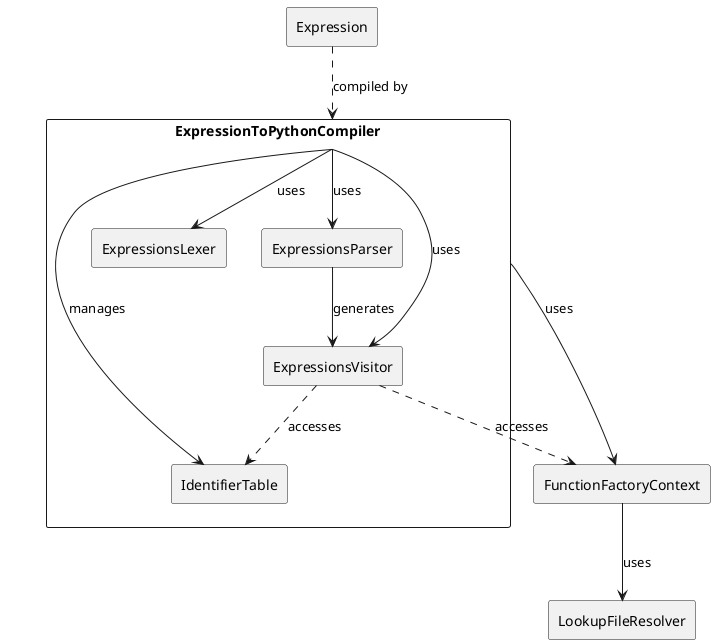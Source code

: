 @startuml
skinparam componentStyle rectangle

component ExpressionToPythonCompiler {
    component IdentifierTable
    component ExpressionsLexer
    component ExpressionsParser
    component ExpressionsVisitor
}

component FunctionFactoryContext
component LookupFileResolver
component Expression

ExpressionToPythonCompiler --> ExpressionsLexer : uses
ExpressionToPythonCompiler --> ExpressionsParser : uses
ExpressionToPythonCompiler --> ExpressionsVisitor : uses
ExpressionToPythonCompiler --> IdentifierTable : manages
ExpressionsVisitor ..> IdentifierTable : accesses
ExpressionsVisitor ..> FunctionFactoryContext : accesses

ExpressionsParser --> ExpressionsVisitor : generates
ExpressionToPythonCompiler --> FunctionFactoryContext : uses
FunctionFactoryContext --> LookupFileResolver : uses

Expression ..> ExpressionToPythonCompiler : compiled by
@enduml